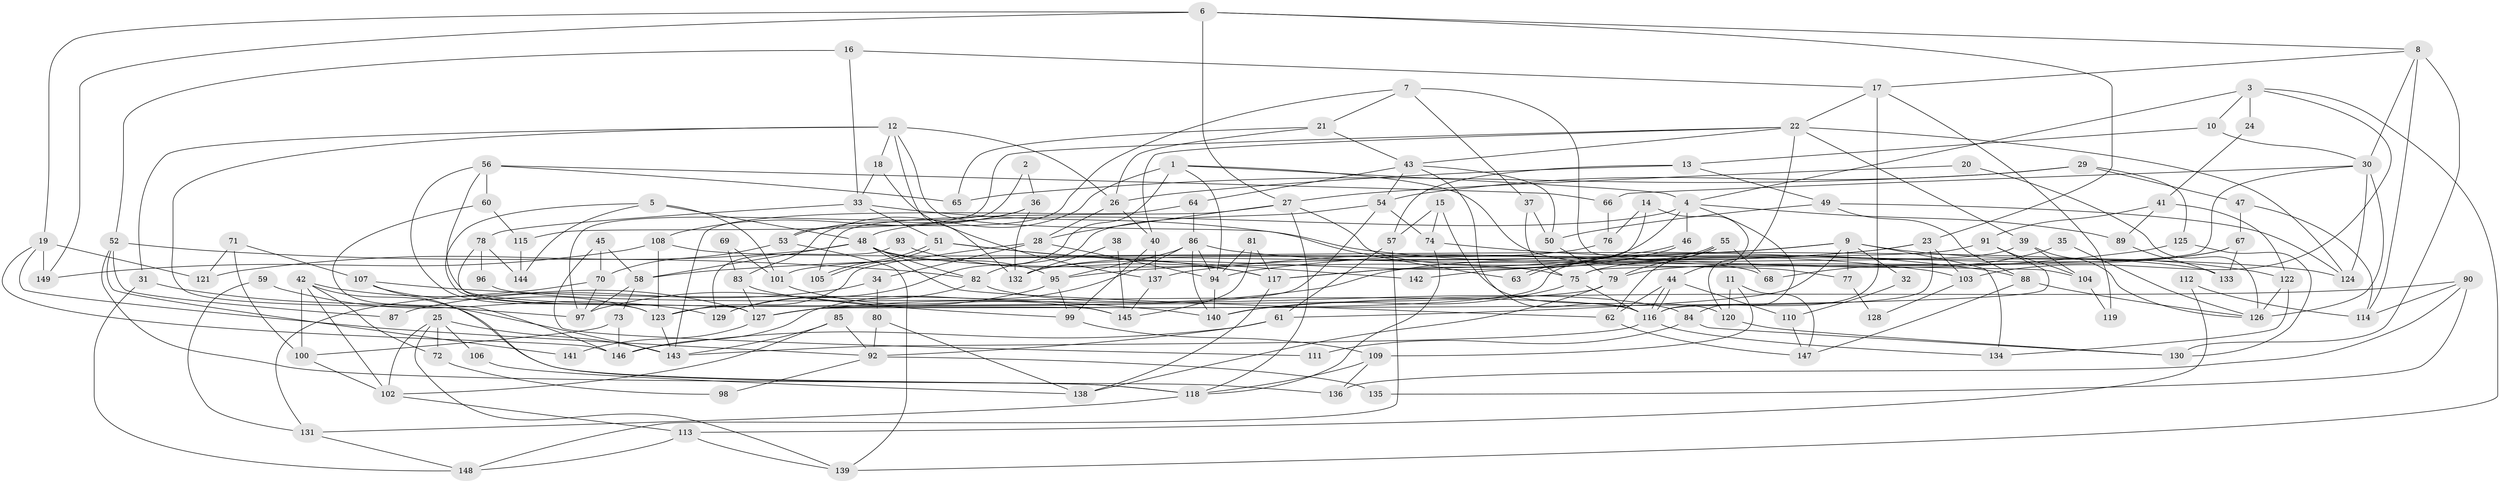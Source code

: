// coarse degree distribution, {5: 0.13333333333333333, 7: 0.0761904761904762, 9: 0.009523809523809525, 3: 0.2, 10: 0.01904761904761905, 8: 0.047619047619047616, 6: 0.08571428571428572, 14: 0.009523809523809525, 2: 0.19047619047619047, 4: 0.21904761904761905, 18: 0.009523809523809525}
// Generated by graph-tools (version 1.1) at 2025/50/03/04/25 22:50:47]
// undirected, 149 vertices, 298 edges
graph export_dot {
  node [color=gray90,style=filled];
  1;
  2;
  3;
  4;
  5;
  6;
  7;
  8;
  9;
  10;
  11;
  12;
  13;
  14;
  15;
  16;
  17;
  18;
  19;
  20;
  21;
  22;
  23;
  24;
  25;
  26;
  27;
  28;
  29;
  30;
  31;
  32;
  33;
  34;
  35;
  36;
  37;
  38;
  39;
  40;
  41;
  42;
  43;
  44;
  45;
  46;
  47;
  48;
  49;
  50;
  51;
  52;
  53;
  54;
  55;
  56;
  57;
  58;
  59;
  60;
  61;
  62;
  63;
  64;
  65;
  66;
  67;
  68;
  69;
  70;
  71;
  72;
  73;
  74;
  75;
  76;
  77;
  78;
  79;
  80;
  81;
  82;
  83;
  84;
  85;
  86;
  87;
  88;
  89;
  90;
  91;
  92;
  93;
  94;
  95;
  96;
  97;
  98;
  99;
  100;
  101;
  102;
  103;
  104;
  105;
  106;
  107;
  108;
  109;
  110;
  111;
  112;
  113;
  114;
  115;
  116;
  117;
  118;
  119;
  120;
  121;
  122;
  123;
  124;
  125;
  126;
  127;
  128;
  129;
  130;
  131;
  132;
  133;
  134;
  135;
  136;
  137;
  138;
  139;
  140;
  141;
  142;
  143;
  144;
  145;
  146;
  147;
  148;
  149;
  1 -- 83;
  1 -- 94;
  1 -- 4;
  1 -- 77;
  1 -- 129;
  2 -- 36;
  2 -- 97;
  3 -- 4;
  3 -- 10;
  3 -- 24;
  3 -- 103;
  3 -- 139;
  4 -- 48;
  4 -- 46;
  4 -- 84;
  4 -- 89;
  4 -- 132;
  5 -- 127;
  5 -- 101;
  5 -- 48;
  5 -- 144;
  6 -- 23;
  6 -- 149;
  6 -- 8;
  6 -- 19;
  6 -- 27;
  7 -- 21;
  7 -- 104;
  7 -- 37;
  7 -- 53;
  8 -- 30;
  8 -- 17;
  8 -- 114;
  8 -- 130;
  9 -- 61;
  9 -- 95;
  9 -- 32;
  9 -- 58;
  9 -- 77;
  9 -- 122;
  9 -- 134;
  10 -- 13;
  10 -- 30;
  11 -- 120;
  11 -- 147;
  11 -- 109;
  12 -- 143;
  12 -- 18;
  12 -- 26;
  12 -- 31;
  12 -- 63;
  12 -- 132;
  13 -- 26;
  13 -- 49;
  13 -- 57;
  14 -- 44;
  14 -- 76;
  14 -- 117;
  15 -- 57;
  15 -- 120;
  15 -- 74;
  16 -- 17;
  16 -- 52;
  16 -- 33;
  17 -- 116;
  17 -- 22;
  17 -- 119;
  18 -- 33;
  18 -- 137;
  19 -- 121;
  19 -- 92;
  19 -- 146;
  19 -- 149;
  20 -- 126;
  20 -- 27;
  21 -- 26;
  21 -- 65;
  21 -- 43;
  22 -- 43;
  22 -- 39;
  22 -- 40;
  22 -- 115;
  22 -- 120;
  22 -- 124;
  23 -- 103;
  23 -- 116;
  23 -- 94;
  23 -- 137;
  24 -- 41;
  25 -- 143;
  25 -- 139;
  25 -- 72;
  25 -- 102;
  25 -- 106;
  26 -- 40;
  26 -- 28;
  27 -- 28;
  27 -- 68;
  27 -- 105;
  27 -- 118;
  28 -- 94;
  28 -- 34;
  28 -- 123;
  29 -- 47;
  29 -- 54;
  29 -- 65;
  29 -- 125;
  30 -- 75;
  30 -- 124;
  30 -- 66;
  30 -- 126;
  31 -- 148;
  31 -- 97;
  32 -- 110;
  33 -- 78;
  33 -- 51;
  33 -- 103;
  34 -- 80;
  34 -- 87;
  35 -- 126;
  35 -- 68;
  36 -- 132;
  36 -- 53;
  36 -- 108;
  37 -- 50;
  37 -- 75;
  38 -- 145;
  38 -- 132;
  39 -- 126;
  39 -- 104;
  39 -- 127;
  40 -- 99;
  40 -- 137;
  41 -- 122;
  41 -- 89;
  41 -- 91;
  42 -- 127;
  42 -- 100;
  42 -- 72;
  42 -- 102;
  42 -- 136;
  43 -- 116;
  43 -- 50;
  43 -- 54;
  43 -- 64;
  44 -- 116;
  44 -- 116;
  44 -- 62;
  44 -- 110;
  45 -- 58;
  45 -- 70;
  45 -- 111;
  46 -- 117;
  46 -- 127;
  47 -- 67;
  47 -- 114;
  48 -- 75;
  48 -- 58;
  48 -- 62;
  48 -- 82;
  48 -- 95;
  48 -- 121;
  49 -- 124;
  49 -- 88;
  49 -- 50;
  50 -- 79;
  51 -- 105;
  51 -- 105;
  51 -- 117;
  51 -- 142;
  52 -- 82;
  52 -- 118;
  52 -- 87;
  52 -- 141;
  53 -- 139;
  53 -- 70;
  54 -- 123;
  54 -- 74;
  54 -- 82;
  55 -- 79;
  55 -- 63;
  55 -- 63;
  55 -- 62;
  55 -- 68;
  56 -- 123;
  56 -- 145;
  56 -- 60;
  56 -- 65;
  56 -- 66;
  57 -- 61;
  57 -- 148;
  58 -- 73;
  58 -- 97;
  59 -- 131;
  59 -- 129;
  60 -- 146;
  60 -- 115;
  61 -- 146;
  61 -- 92;
  62 -- 147;
  64 -- 86;
  64 -- 143;
  66 -- 76;
  67 -- 79;
  67 -- 75;
  67 -- 133;
  69 -- 83;
  69 -- 101;
  70 -- 97;
  70 -- 131;
  71 -- 100;
  71 -- 107;
  71 -- 121;
  72 -- 98;
  73 -- 146;
  73 -- 100;
  74 -- 88;
  74 -- 118;
  75 -- 140;
  75 -- 116;
  76 -- 132;
  77 -- 128;
  78 -- 127;
  78 -- 144;
  78 -- 96;
  79 -- 127;
  79 -- 138;
  80 -- 92;
  80 -- 138;
  81 -- 117;
  81 -- 94;
  81 -- 145;
  82 -- 84;
  82 -- 129;
  83 -- 127;
  83 -- 99;
  84 -- 111;
  84 -- 130;
  85 -- 143;
  85 -- 102;
  85 -- 92;
  86 -- 94;
  86 -- 95;
  86 -- 124;
  86 -- 140;
  86 -- 146;
  88 -- 126;
  88 -- 147;
  89 -- 133;
  90 -- 140;
  90 -- 136;
  90 -- 114;
  90 -- 135;
  91 -- 127;
  91 -- 101;
  91 -- 104;
  92 -- 98;
  92 -- 135;
  93 -- 129;
  93 -- 117;
  94 -- 140;
  95 -- 97;
  95 -- 99;
  96 -- 116;
  99 -- 109;
  100 -- 102;
  101 -- 145;
  102 -- 113;
  103 -- 128;
  104 -- 119;
  106 -- 138;
  107 -- 118;
  107 -- 123;
  107 -- 140;
  108 -- 123;
  108 -- 133;
  108 -- 149;
  109 -- 118;
  109 -- 136;
  110 -- 147;
  112 -- 114;
  112 -- 113;
  113 -- 148;
  113 -- 139;
  115 -- 144;
  116 -- 134;
  116 -- 143;
  117 -- 138;
  118 -- 131;
  120 -- 130;
  122 -- 134;
  122 -- 126;
  123 -- 143;
  125 -- 130;
  125 -- 142;
  127 -- 141;
  131 -- 148;
  137 -- 145;
}
